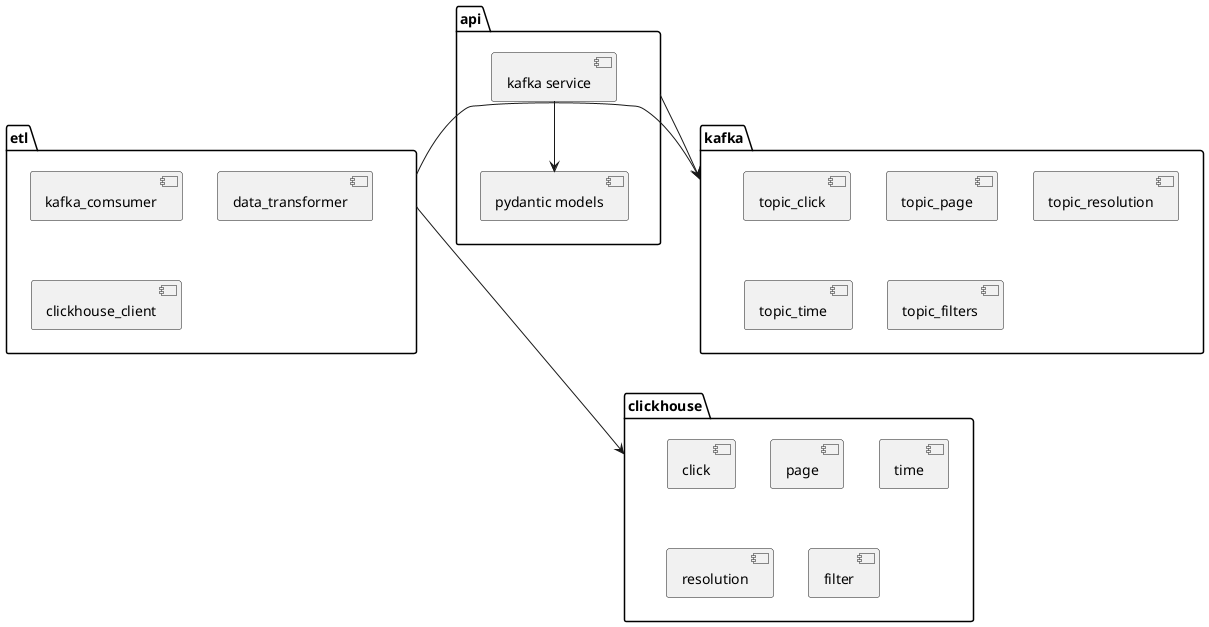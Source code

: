 'TODO порешать - по юзеру или по сессии ключи топиков, как правильно делать табл. в clickhouse

@startuml
package "api" {
  [pydantic models]
  [kafka service]
}

package "kafka" {
  [topic_click]
  [topic_page]
  [topic_resolution]
  [topic_time]
  [topic_filters]
}

package "etl" {
  [kafka_comsumer]
  [data_transformer]
  [clickhouse_client]
}

package "clickhouse" {
  [click]
  [page]
  [time]
  [resolution]
  [filter]

}

"api" --> "kafka"
"etl" --> "kafka"
"etl" --> "clickhouse"
"kafka service" --> "pydantic models"

@enduml